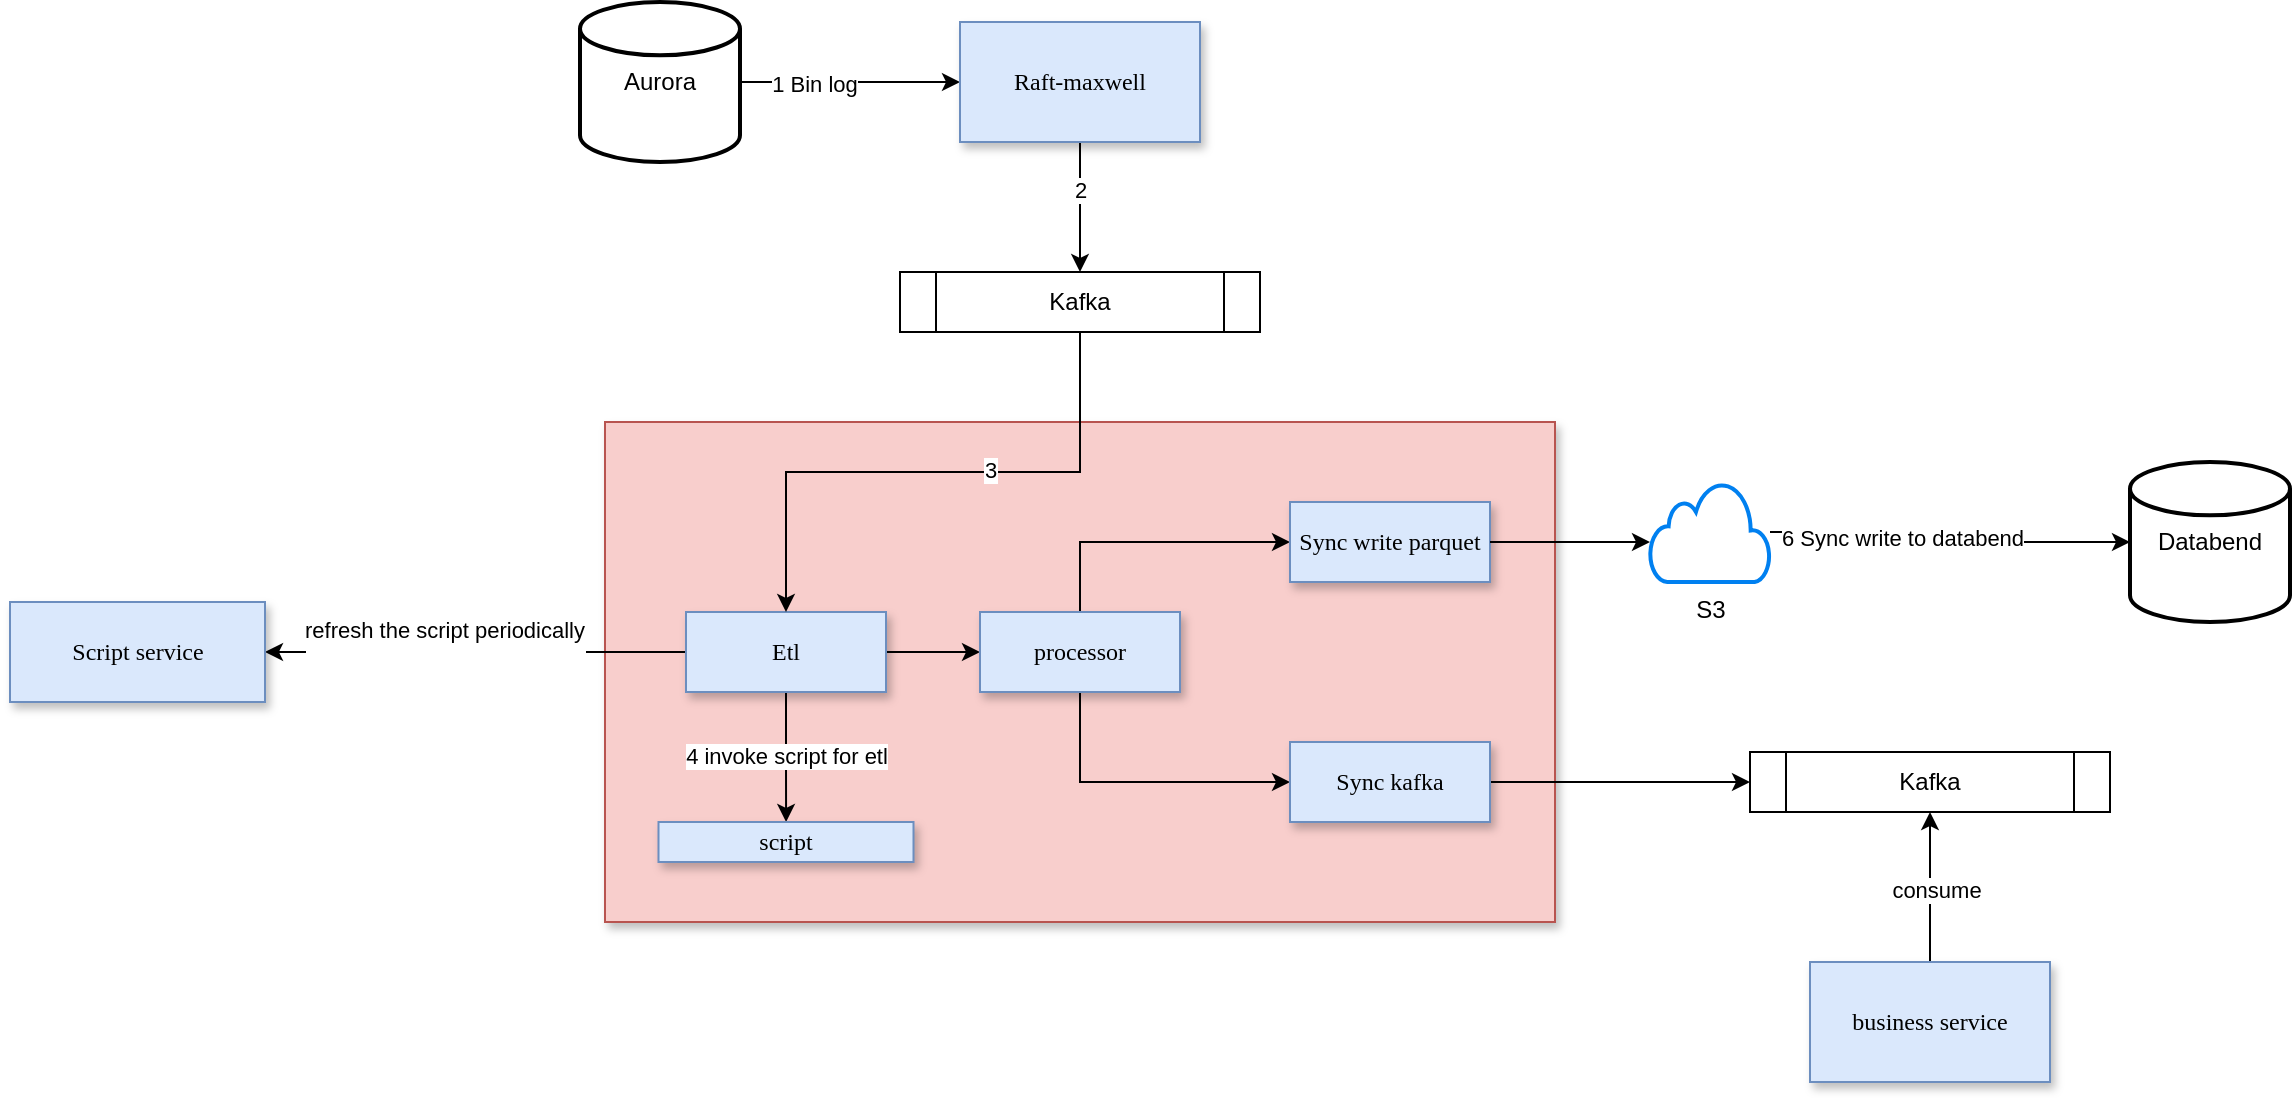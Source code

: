 <mxfile version="27.1.1">
  <diagram name="第 1 页" id="mKnvXgXuS8pGYyAErCx5">
    <mxGraphModel dx="1234" dy="757" grid="1" gridSize="10" guides="1" tooltips="1" connect="1" arrows="1" fold="1" page="1" pageScale="1" pageWidth="1654" pageHeight="1169" math="0" shadow="0">
      <root>
        <mxCell id="0" />
        <mxCell id="1" parent="0" />
        <mxCell id="67hWNu62ocXWBOCx5b0s-8" style="edgeStyle=orthogonalEdgeStyle;rounded=0;orthogonalLoop=1;jettySize=auto;html=1;exitX=1;exitY=0.5;exitDx=0;exitDy=0;exitPerimeter=0;" parent="1" source="67hWNu62ocXWBOCx5b0s-1" target="67hWNu62ocXWBOCx5b0s-2" edge="1">
          <mxGeometry relative="1" as="geometry" />
        </mxCell>
        <mxCell id="67hWNu62ocXWBOCx5b0s-50" value="1 Bin log" style="edgeLabel;html=1;align=center;verticalAlign=middle;resizable=0;points=[];" parent="67hWNu62ocXWBOCx5b0s-8" vertex="1" connectable="0">
          <mxGeometry x="-0.327" y="-1" relative="1" as="geometry">
            <mxPoint as="offset" />
          </mxGeometry>
        </mxCell>
        <mxCell id="67hWNu62ocXWBOCx5b0s-1" value="Aurora" style="strokeWidth=2;html=1;shape=mxgraph.flowchart.database;whiteSpace=wrap;" parent="1" vertex="1">
          <mxGeometry x="545" y="90" width="80" height="80" as="geometry" />
        </mxCell>
        <mxCell id="67hWNu62ocXWBOCx5b0s-11" style="edgeStyle=orthogonalEdgeStyle;rounded=0;orthogonalLoop=1;jettySize=auto;html=1;exitX=0.5;exitY=1;exitDx=0;exitDy=0;" parent="1" source="67hWNu62ocXWBOCx5b0s-2" target="67hWNu62ocXWBOCx5b0s-4" edge="1">
          <mxGeometry relative="1" as="geometry" />
        </mxCell>
        <mxCell id="67hWNu62ocXWBOCx5b0s-38" value="2" style="edgeLabel;html=1;align=center;verticalAlign=middle;resizable=0;points=[];" parent="67hWNu62ocXWBOCx5b0s-11" vertex="1" connectable="0">
          <mxGeometry x="-0.262" relative="1" as="geometry">
            <mxPoint as="offset" />
          </mxGeometry>
        </mxCell>
        <mxCell id="67hWNu62ocXWBOCx5b0s-2" value="Raft-maxwell" style="rounded=0;whiteSpace=wrap;html=1;fillColor=#dae8fc;strokeColor=#6c8ebf;shadow=1;fontFamily=Tahoma;" parent="1" vertex="1">
          <mxGeometry x="735" y="100" width="120" height="60" as="geometry" />
        </mxCell>
        <mxCell id="67hWNu62ocXWBOCx5b0s-4" value="Kafka" style="shape=process;whiteSpace=wrap;html=1;backgroundOutline=1;" parent="1" vertex="1">
          <mxGeometry x="705" y="225" width="180" height="30" as="geometry" />
        </mxCell>
        <mxCell id="67hWNu62ocXWBOCx5b0s-5" value="" style="rounded=0;whiteSpace=wrap;html=1;fillColor=#f8cecc;strokeColor=#b85450;shadow=1;fontFamily=Tahoma;" parent="1" vertex="1">
          <mxGeometry x="557.5" y="300" width="475" height="250" as="geometry" />
        </mxCell>
        <mxCell id="PuLLqJ9Pljs3W14d_97O-2" value="" style="edgeStyle=orthogonalEdgeStyle;rounded=0;orthogonalLoop=1;jettySize=auto;html=1;" edge="1" parent="1" source="67hWNu62ocXWBOCx5b0s-7" target="67hWNu62ocXWBOCx5b0s-10">
          <mxGeometry relative="1" as="geometry" />
        </mxCell>
        <mxCell id="PuLLqJ9Pljs3W14d_97O-11" value="6 Sync write to databend" style="edgeLabel;html=1;align=center;verticalAlign=middle;resizable=0;points=[];" vertex="1" connectable="0" parent="PuLLqJ9Pljs3W14d_97O-2">
          <mxGeometry x="-0.289" y="-3" relative="1" as="geometry">
            <mxPoint as="offset" />
          </mxGeometry>
        </mxCell>
        <mxCell id="67hWNu62ocXWBOCx5b0s-7" value="S3" style="html=1;verticalLabelPosition=bottom;align=center;labelBackgroundColor=#ffffff;verticalAlign=top;strokeWidth=2;strokeColor=#0080F0;shadow=0;dashed=0;shape=mxgraph.ios7.icons.cloud;" parent="1" vertex="1">
          <mxGeometry x="1080" y="330" width="60" height="50" as="geometry" />
        </mxCell>
        <mxCell id="67hWNu62ocXWBOCx5b0s-10" value="Databend" style="strokeWidth=2;html=1;shape=mxgraph.flowchart.database;whiteSpace=wrap;" parent="1" vertex="1">
          <mxGeometry x="1320" y="320" width="80" height="80" as="geometry" />
        </mxCell>
        <mxCell id="67hWNu62ocXWBOCx5b0s-34" value="" style="edgeStyle=orthogonalEdgeStyle;rounded=0;orthogonalLoop=1;jettySize=auto;html=1;" parent="1" source="67hWNu62ocXWBOCx5b0s-24" target="67hWNu62ocXWBOCx5b0s-25" edge="1">
          <mxGeometry relative="1" as="geometry" />
        </mxCell>
        <mxCell id="PuLLqJ9Pljs3W14d_97O-22" style="edgeStyle=orthogonalEdgeStyle;rounded=0;orthogonalLoop=1;jettySize=auto;html=1;entryX=1;entryY=0.5;entryDx=0;entryDy=0;" edge="1" parent="1" source="67hWNu62ocXWBOCx5b0s-24" target="67hWNu62ocXWBOCx5b0s-59">
          <mxGeometry relative="1" as="geometry" />
        </mxCell>
        <mxCell id="PuLLqJ9Pljs3W14d_97O-25" value="&lt;div&gt;refresh the script periodically&lt;/div&gt;&lt;div&gt;&lt;br&gt;&lt;/div&gt;" style="edgeLabel;html=1;align=center;verticalAlign=middle;resizable=0;points=[];" vertex="1" connectable="0" parent="PuLLqJ9Pljs3W14d_97O-22">
          <mxGeometry x="0.156" y="-4" relative="1" as="geometry">
            <mxPoint as="offset" />
          </mxGeometry>
        </mxCell>
        <mxCell id="PuLLqJ9Pljs3W14d_97O-28" value="" style="edgeStyle=orthogonalEdgeStyle;rounded=0;orthogonalLoop=1;jettySize=auto;html=1;" edge="1" parent="1" source="67hWNu62ocXWBOCx5b0s-24" target="PuLLqJ9Pljs3W14d_97O-26">
          <mxGeometry relative="1" as="geometry" />
        </mxCell>
        <mxCell id="PuLLqJ9Pljs3W14d_97O-29" value="4 invoke script for etl" style="edgeLabel;html=1;align=center;verticalAlign=middle;resizable=0;points=[];" vertex="1" connectable="0" parent="PuLLqJ9Pljs3W14d_97O-28">
          <mxGeometry x="-0.017" relative="1" as="geometry">
            <mxPoint as="offset" />
          </mxGeometry>
        </mxCell>
        <mxCell id="67hWNu62ocXWBOCx5b0s-24" value="Etl" style="rounded=0;whiteSpace=wrap;html=1;fillColor=#dae8fc;strokeColor=#6c8ebf;shadow=1;fontFamily=Tahoma;" parent="1" vertex="1">
          <mxGeometry x="598" y="395" width="100" height="40" as="geometry" />
        </mxCell>
        <mxCell id="67hWNu62ocXWBOCx5b0s-54" value="" style="edgeStyle=orthogonalEdgeStyle;rounded=0;orthogonalLoop=1;jettySize=auto;html=1;" parent="1" source="67hWNu62ocXWBOCx5b0s-25" target="67hWNu62ocXWBOCx5b0s-51" edge="1">
          <mxGeometry relative="1" as="geometry">
            <Array as="points">
              <mxPoint x="795" y="360" />
            </Array>
          </mxGeometry>
        </mxCell>
        <mxCell id="PuLLqJ9Pljs3W14d_97O-6" style="edgeStyle=orthogonalEdgeStyle;rounded=0;orthogonalLoop=1;jettySize=auto;html=1;entryX=0;entryY=0.5;entryDx=0;entryDy=0;exitX=0.5;exitY=1;exitDx=0;exitDy=0;" edge="1" parent="1" source="67hWNu62ocXWBOCx5b0s-25" target="PuLLqJ9Pljs3W14d_97O-4">
          <mxGeometry relative="1" as="geometry" />
        </mxCell>
        <mxCell id="67hWNu62ocXWBOCx5b0s-25" value="processor" style="rounded=0;whiteSpace=wrap;html=1;fillColor=#dae8fc;strokeColor=#6c8ebf;shadow=1;fontFamily=Tahoma;" parent="1" vertex="1">
          <mxGeometry x="745" y="395" width="100" height="40" as="geometry" />
        </mxCell>
        <mxCell id="67hWNu62ocXWBOCx5b0s-12" style="edgeStyle=orthogonalEdgeStyle;rounded=0;orthogonalLoop=1;jettySize=auto;html=1;exitX=0.5;exitY=1;exitDx=0;exitDy=0;" parent="1" source="67hWNu62ocXWBOCx5b0s-4" target="67hWNu62ocXWBOCx5b0s-24" edge="1">
          <mxGeometry relative="1" as="geometry" />
        </mxCell>
        <mxCell id="67hWNu62ocXWBOCx5b0s-39" value="3" style="edgeLabel;html=1;align=center;verticalAlign=middle;resizable=0;points=[];" parent="67hWNu62ocXWBOCx5b0s-12" vertex="1" connectable="0">
          <mxGeometry x="-0.2" y="-1" relative="1" as="geometry">
            <mxPoint as="offset" />
          </mxGeometry>
        </mxCell>
        <mxCell id="67hWNu62ocXWBOCx5b0s-51" value="Sync write parquet" style="rounded=0;whiteSpace=wrap;html=1;fillColor=#dae8fc;strokeColor=#6c8ebf;shadow=1;fontFamily=Tahoma;" parent="1" vertex="1">
          <mxGeometry x="900" y="340" width="100" height="40" as="geometry" />
        </mxCell>
        <mxCell id="67hWNu62ocXWBOCx5b0s-59" value="Script service" style="rounded=0;whiteSpace=wrap;html=1;fillColor=#dae8fc;strokeColor=#6c8ebf;shadow=1;fontFamily=Tahoma;" parent="1" vertex="1">
          <mxGeometry x="260" y="390" width="127.5" height="50" as="geometry" />
        </mxCell>
        <mxCell id="PuLLqJ9Pljs3W14d_97O-1" style="edgeStyle=orthogonalEdgeStyle;rounded=0;orthogonalLoop=1;jettySize=auto;html=1;exitX=1;exitY=0.5;exitDx=0;exitDy=0;entryX=0;entryY=0.6;entryDx=0;entryDy=0;entryPerimeter=0;" edge="1" parent="1" source="67hWNu62ocXWBOCx5b0s-51" target="67hWNu62ocXWBOCx5b0s-7">
          <mxGeometry relative="1" as="geometry" />
        </mxCell>
        <mxCell id="PuLLqJ9Pljs3W14d_97O-20" style="edgeStyle=orthogonalEdgeStyle;rounded=0;orthogonalLoop=1;jettySize=auto;html=1;exitX=1;exitY=0.5;exitDx=0;exitDy=0;entryX=0;entryY=0.5;entryDx=0;entryDy=0;" edge="1" parent="1" source="PuLLqJ9Pljs3W14d_97O-4" target="PuLLqJ9Pljs3W14d_97O-19">
          <mxGeometry relative="1" as="geometry" />
        </mxCell>
        <mxCell id="PuLLqJ9Pljs3W14d_97O-4" value="Sync kafka" style="rounded=0;whiteSpace=wrap;html=1;fillColor=#dae8fc;strokeColor=#6c8ebf;shadow=1;fontFamily=Tahoma;" vertex="1" parent="1">
          <mxGeometry x="900" y="460" width="100" height="40" as="geometry" />
        </mxCell>
        <mxCell id="PuLLqJ9Pljs3W14d_97O-19" value="Kafka" style="shape=process;whiteSpace=wrap;html=1;backgroundOutline=1;" vertex="1" parent="1">
          <mxGeometry x="1130" y="465" width="180" height="30" as="geometry" />
        </mxCell>
        <mxCell id="PuLLqJ9Pljs3W14d_97O-26" value="script" style="rounded=0;whiteSpace=wrap;html=1;fillColor=#dae8fc;strokeColor=#6c8ebf;shadow=1;fontFamily=Tahoma;" vertex="1" parent="1">
          <mxGeometry x="584.25" y="500" width="127.5" height="20" as="geometry" />
        </mxCell>
        <mxCell id="PuLLqJ9Pljs3W14d_97O-31" value="" style="edgeStyle=orthogonalEdgeStyle;rounded=0;orthogonalLoop=1;jettySize=auto;html=1;" edge="1" parent="1" source="PuLLqJ9Pljs3W14d_97O-30" target="PuLLqJ9Pljs3W14d_97O-19">
          <mxGeometry relative="1" as="geometry" />
        </mxCell>
        <mxCell id="PuLLqJ9Pljs3W14d_97O-33" value="consume" style="edgeLabel;html=1;align=center;verticalAlign=middle;resizable=0;points=[];" vertex="1" connectable="0" parent="PuLLqJ9Pljs3W14d_97O-31">
          <mxGeometry x="-0.04" y="-3" relative="1" as="geometry">
            <mxPoint as="offset" />
          </mxGeometry>
        </mxCell>
        <mxCell id="PuLLqJ9Pljs3W14d_97O-30" value="business service" style="rounded=0;whiteSpace=wrap;html=1;fillColor=#dae8fc;strokeColor=#6c8ebf;shadow=1;fontFamily=Tahoma;" vertex="1" parent="1">
          <mxGeometry x="1160" y="570" width="120" height="60" as="geometry" />
        </mxCell>
      </root>
    </mxGraphModel>
  </diagram>
</mxfile>
